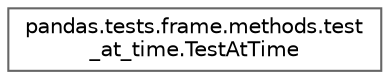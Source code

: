 digraph "Graphical Class Hierarchy"
{
 // LATEX_PDF_SIZE
  bgcolor="transparent";
  edge [fontname=Helvetica,fontsize=10,labelfontname=Helvetica,labelfontsize=10];
  node [fontname=Helvetica,fontsize=10,shape=box,height=0.2,width=0.4];
  rankdir="LR";
  Node0 [id="Node000000",label="pandas.tests.frame.methods.test\l_at_time.TestAtTime",height=0.2,width=0.4,color="grey40", fillcolor="white", style="filled",URL="$dc/d1f/classpandas_1_1tests_1_1frame_1_1methods_1_1test__at__time_1_1TestAtTime.html",tooltip=" "];
}

